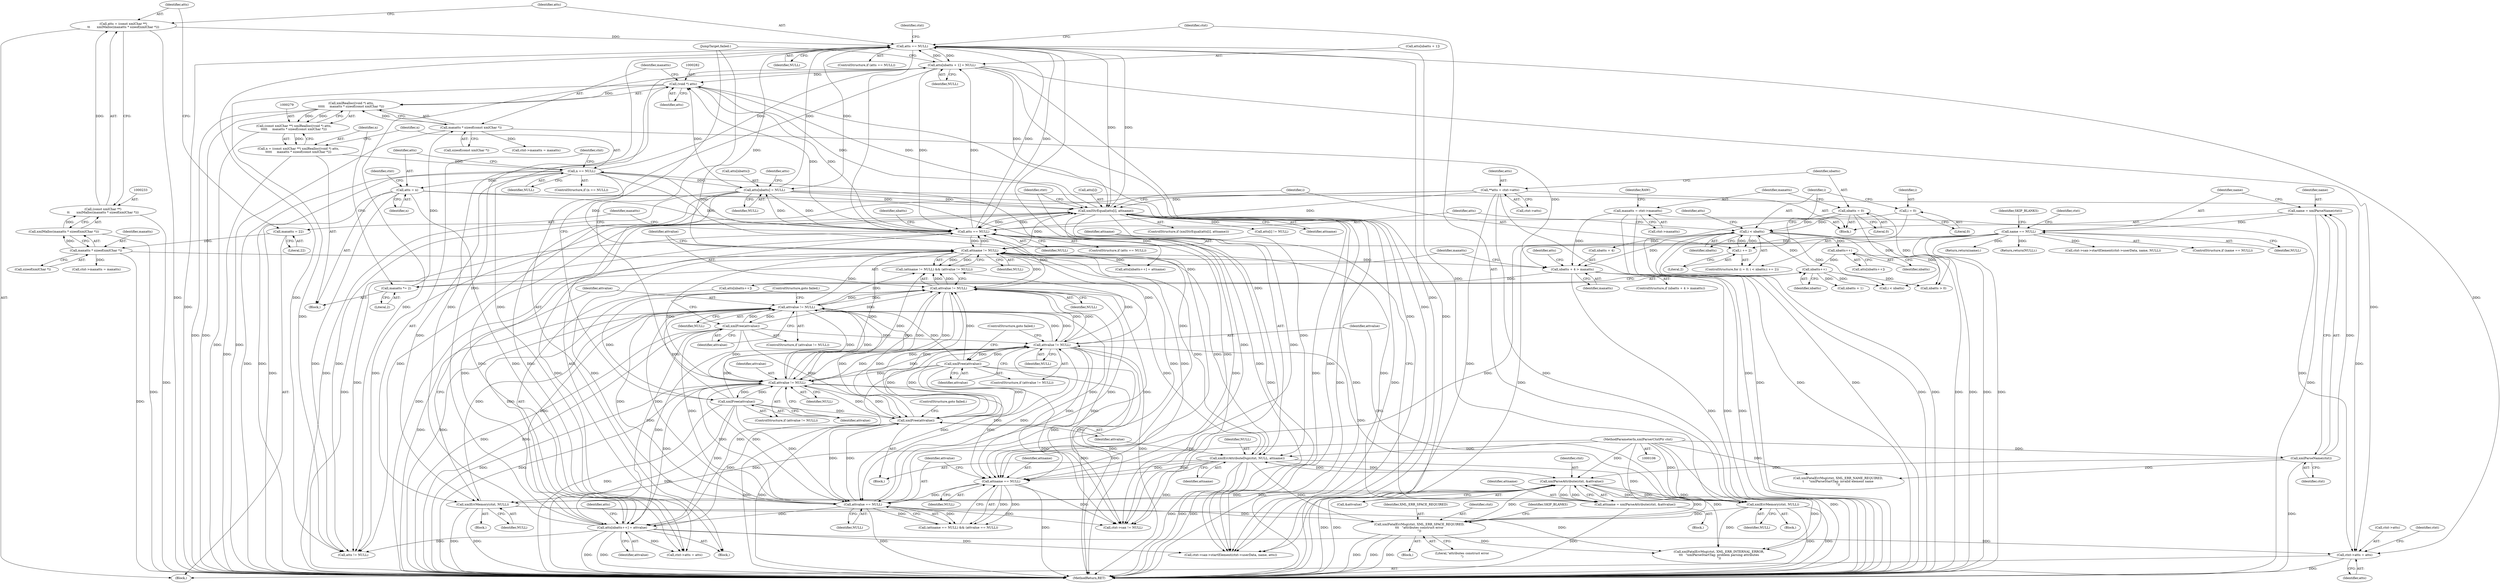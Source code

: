 digraph "0_Chrome_d0947db40187f4708c58e64cbd6013faf9eddeed_32@pointer" {
"1000254" [label="(Call,ctxt->atts = atts)"];
"1000333" [label="(Call,atts[nbatts + 1] = NULL)"];
"1000289" [label="(Call,n == NULL)"];
"1000276" [label="(Call,n = (const xmlChar **) xmlRealloc((void *) atts,\n\t\t\t\t\t     maxatts * sizeof(const xmlChar *)))"];
"1000278" [label="(Call,(const xmlChar **) xmlRealloc((void *) atts,\n\t\t\t\t\t     maxatts * sizeof(const xmlChar *)))"];
"1000280" [label="(Call,xmlRealloc((void *) atts,\n\t\t\t\t\t     maxatts * sizeof(const xmlChar *)))"];
"1000281" [label="(Call,(void *) atts)"];
"1000209" [label="(Call,xmlStrEqual(atts[i], attname))"];
"1000113" [label="(Call,**atts = ctxt->atts)"];
"1000223" [label="(Call,atts == NULL)"];
"1000328" [label="(Call,atts[nbatts] = NULL)"];
"1000240" [label="(Call,atts == NULL)"];
"1000230" [label="(Call,atts = (const xmlChar **)\n\t\t       xmlMalloc(maxatts * sizeof(xmlChar *)))"];
"1000232" [label="(Call,(const xmlChar **)\n\t\t       xmlMalloc(maxatts * sizeof(xmlChar *)))"];
"1000234" [label="(Call,xmlMalloc(maxatts * sizeof(xmlChar *)))"];
"1000235" [label="(Call,maxatts * sizeof(xmlChar *))"];
"1000227" [label="(Call,maxatts = 22)"];
"1000322" [label="(Call,atts[nbatts++] = attvalue)"];
"1000297" [label="(Call,attvalue != NULL)"];
"1000251" [label="(Call,xmlFree(attvalue))"];
"1000248" [label="(Call,attvalue != NULL)"];
"1000300" [label="(Call,xmlFree(attvalue))"];
"1000346" [label="(Call,xmlFree(attvalue))"];
"1000343" [label="(Call,attvalue != NULL)"];
"1000219" [label="(Call,xmlFree(attvalue))"];
"1000390" [label="(Call,attvalue == NULL)"];
"1000193" [label="(Call,attvalue != NULL)"];
"1000190" [label="(Call,attname != NULL)"];
"1000182" [label="(Call,attname = xmlParseAttribute(ctxt, &attvalue))"];
"1000184" [label="(Call,xmlParseAttribute(ctxt, &attvalue))"];
"1000368" [label="(Call,xmlFatalErrMsg(ctxt, XML_ERR_SPACE_REQUIRED,\n\t\t\t   \"attributes construct error\n\"))"];
"1000215" [label="(Call,xmlErrAttributeDup(ctxt, NULL, attname))"];
"1000107" [label="(MethodParameterIn,xmlParserCtxtPtr ctxt)"];
"1000244" [label="(Call,xmlErrMemory(ctxt, NULL))"];
"1000293" [label="(Call,xmlErrMemory(ctxt, NULL))"];
"1000138" [label="(Call,xmlParseName(ctxt))"];
"1000387" [label="(Call,attname == NULL)"];
"1000141" [label="(Call,name == NULL)"];
"1000136" [label="(Call,name = xmlParseName(ctxt))"];
"1000303" [label="(Call,atts = n)"];
"1000284" [label="(Call,maxatts * sizeof(const xmlChar *))"];
"1000273" [label="(Call,maxatts *= 2)"];
"1000266" [label="(Call,nbatts + 4 > maxatts)"];
"1000201" [label="(Call,i < nbatts)"];
"1000198" [label="(Call,i = 0)"];
"1000204" [label="(Call,i += 2)"];
"1000119" [label="(Call,nbatts = 0)"];
"1000325" [label="(Call,nbatts++)"];
"1000319" [label="(Call,nbatts++)"];
"1000123" [label="(Call,maxatts = ctxt->maxatts)"];
"1000432" [label="(Call,ctxt->sax->startElement(ctxt->userData, name, NULL))"];
"1000120" [label="(Identifier,nbatts)"];
"1000422" [label="(Call,nbatts > 0)"];
"1000227" [label="(Call,maxatts = 22)"];
"1000141" [label="(Call,name == NULL)"];
"1000193" [label="(Call,attvalue != NULL)"];
"1000202" [label="(Identifier,i)"];
"1000387" [label="(Call,attname == NULL)"];
"1000295" [label="(Identifier,NULL)"];
"1000277" [label="(Identifier,n)"];
"1000184" [label="(Call,xmlParseAttribute(ctxt, &attvalue))"];
"1000330" [label="(Identifier,atts)"];
"1000327" [label="(Identifier,attvalue)"];
"1000254" [label="(Call,ctxt->atts = atts)"];
"1000302" [label="(ControlStructure,goto failed;)"];
"1000243" [label="(Block,)"];
"1000300" [label="(Call,xmlFree(attvalue))"];
"1000210" [label="(Call,atts[i])"];
"1000194" [label="(Identifier,attvalue)"];
"1000223" [label="(Call,atts == NULL)"];
"1000296" [label="(ControlStructure,if (attvalue != NULL))"];
"1000218" [label="(Identifier,attname)"];
"1000139" [label="(Identifier,ctxt)"];
"1000242" [label="(Identifier,NULL)"];
"1000255" [label="(Call,ctxt->atts)"];
"1000335" [label="(Identifier,atts)"];
"1000186" [label="(Call,&attvalue)"];
"1000336" [label="(Call,nbatts + 1)"];
"1000390" [label="(Call,attvalue == NULL)"];
"1000297" [label="(Call,attvalue != NULL)"];
"1000454" [label="(Call,atts[i] != NULL)"];
"1000221" [label="(ControlStructure,goto failed;)"];
"1000200" [label="(Literal,0)"];
"1000267" [label="(Call,nbatts + 4)"];
"1000301" [label="(Identifier,attvalue)"];
"1000183" [label="(Identifier,attname)"];
"1000328" [label="(Call,atts[nbatts] = NULL)"];
"1000138" [label="(Call,xmlParseName(ctxt))"];
"1000326" [label="(Identifier,nbatts)"];
"1000225" [label="(Identifier,NULL)"];
"1000346" [label="(Call,xmlFree(attvalue))"];
"1000140" [label="(ControlStructure,if (name == NULL))"];
"1000348" [label="(JumpTarget,failed:)"];
"1000215" [label="(Call,xmlErrAttributeDup(ctxt, NULL, attname))"];
"1000244" [label="(Call,xmlErrMemory(ctxt, NULL))"];
"1000203" [label="(Identifier,nbatts)"];
"1000281" [label="(Call,(void *) atts)"];
"1000251" [label="(Call,xmlFree(attvalue))"];
"1000320" [label="(Identifier,nbatts)"];
"1000217" [label="(Identifier,NULL)"];
"1000274" [label="(Identifier,maxatts)"];
"1000248" [label="(Call,attvalue != NULL)"];
"1000204" [label="(Call,i += 2)"];
"1000137" [label="(Identifier,name)"];
"1000234" [label="(Call,xmlMalloc(maxatts * sizeof(xmlChar *)))"];
"1000288" [label="(ControlStructure,if (n == NULL))"];
"1000261" [label="(Identifier,ctxt)"];
"1000372" [label="(Identifier,SKIP_BLANKS)"];
"1000318" [label="(Identifier,atts)"];
"1000124" [label="(Identifier,maxatts)"];
"1000214" [label="(Block,)"];
"1000258" [label="(Identifier,atts)"];
"1000146" [label="(Identifier,ctxt)"];
"1000273" [label="(Call,maxatts *= 2)"];
"1000268" [label="(Identifier,nbatts)"];
"1000198" [label="(Call,i = 0)"];
"1000213" [label="(Identifier,attname)"];
"1000323" [label="(Call,atts[nbatts++])"];
"1000306" [label="(Call,ctxt->atts = atts)"];
"1000224" [label="(Identifier,atts)"];
"1000241" [label="(Identifier,atts)"];
"1000342" [label="(ControlStructure,if (attvalue != NULL))"];
"1000311" [label="(Call,ctxt->maxatts = maxatts)"];
"1000304" [label="(Identifier,atts)"];
"1000292" [label="(Block,)"];
"1000266" [label="(Call,nbatts + 4 > maxatts)"];
"1000228" [label="(Identifier,maxatts)"];
"1000275" [label="(Literal,2)"];
"1000270" [label="(Identifier,maxatts)"];
"1000284" [label="(Call,maxatts * sizeof(const xmlChar *))"];
"1000367" [label="(Block,)"];
"1000371" [label="(Literal,\"attributes construct error\n\")"];
"1000143" [label="(Identifier,NULL)"];
"1000115" [label="(Call,ctxt->atts)"];
"1000286" [label="(Call,sizeof(const xmlChar *))"];
"1000222" [label="(ControlStructure,if (atts == NULL))"];
"1000299" [label="(Identifier,NULL)"];
"1000113" [label="(Call,**atts = ctxt->atts)"];
"1000259" [label="(Call,ctxt->maxatts = maxatts)"];
"1000322" [label="(Call,atts[nbatts++] = attvalue)"];
"1000240" [label="(Call,atts == NULL)"];
"1000386" [label="(Call,(attname == NULL) && (attvalue == NULL))"];
"1000169" [label="(Block,)"];
"1000236" [label="(Identifier,maxatts)"];
"1000280" [label="(Call,xmlRealloc((void *) atts,\n\t\t\t\t\t     maxatts * sizeof(const xmlChar *)))"];
"1000235" [label="(Call,maxatts * sizeof(xmlChar *))"];
"1000196" [label="(Block,)"];
"1000290" [label="(Identifier,n)"];
"1000425" [label="(Call,ctxt->sax->startElement(ctxt->userData, name, atts))"];
"1000334" [label="(Call,atts[nbatts + 1])"];
"1000447" [label="(Call,i < nbatts)"];
"1000347" [label="(Identifier,attvalue)"];
"1000316" [label="(Call,atts[nbatts++] = attname)"];
"1000283" [label="(Identifier,atts)"];
"1000252" [label="(Identifier,attvalue)"];
"1000389" [label="(Identifier,NULL)"];
"1000289" [label="(Call,n == NULL)"];
"1000305" [label="(Identifier,n)"];
"1000265" [label="(ControlStructure,if (nbatts + 4 > maxatts))"];
"1000151" [label="(Identifier,SKIP_BLANKS)"];
"1000339" [label="(Identifier,NULL)"];
"1000303" [label="(Call,atts = n)"];
"1000394" [label="(Call,xmlFatalErrMsg(ctxt, XML_ERR_INTERNAL_ERROR,\n\t\t\t   \"xmlParseStartTag: problem parsing attributes\n\"))"];
"1000219" [label="(Call,xmlFree(attvalue))"];
"1000294" [label="(Identifier,ctxt)"];
"1000370" [label="(Identifier,XML_ERR_SPACE_REQUIRED)"];
"1000229" [label="(Literal,22)"];
"1000332" [label="(Identifier,NULL)"];
"1000192" [label="(Identifier,NULL)"];
"1000195" [label="(Identifier,NULL)"];
"1000231" [label="(Identifier,atts)"];
"1000182" [label="(Call,attname = xmlParseAttribute(ctxt, &attvalue))"];
"1000343" [label="(Call,attvalue != NULL)"];
"1000245" [label="(Identifier,ctxt)"];
"1000391" [label="(Identifier,attvalue)"];
"1000249" [label="(Identifier,attvalue)"];
"1000131" [label="(Identifier,RAW)"];
"1000278" [label="(Call,(const xmlChar **) xmlRealloc((void *) atts,\n\t\t\t\t\t     maxatts * sizeof(const xmlChar *)))"];
"1000123" [label="(Call,maxatts = ctxt->maxatts)"];
"1000298" [label="(Identifier,attvalue)"];
"1000256" [label="(Identifier,ctxt)"];
"1000271" [label="(Block,)"];
"1000368" [label="(Call,xmlFatalErrMsg(ctxt, XML_ERR_SPACE_REQUIRED,\n\t\t\t   \"attributes construct error\n\"))"];
"1000226" [label="(Block,)"];
"1000209" [label="(Call,xmlStrEqual(atts[i], attname))"];
"1000237" [label="(Call,sizeof(xmlChar *))"];
"1000439" [label="(Call,atts != NULL)"];
"1000246" [label="(Identifier,NULL)"];
"1000145" [label="(Call,xmlFatalErrMsg(ctxt, XML_ERR_NAME_REQUIRED,\n\t     \"xmlParseStartTag: invalid element name\n\"))"];
"1000206" [label="(Literal,2)"];
"1000142" [label="(Identifier,name)"];
"1000369" [label="(Identifier,ctxt)"];
"1000205" [label="(Identifier,i)"];
"1000285" [label="(Identifier,maxatts)"];
"1000325" [label="(Call,nbatts++)"];
"1000185" [label="(Identifier,ctxt)"];
"1000465" [label="(Return,return(name);)"];
"1000403" [label="(Call,ctxt->sax != NULL)"];
"1000250" [label="(Identifier,NULL)"];
"1000308" [label="(Identifier,ctxt)"];
"1000149" [label="(Return,return(NULL);)"];
"1000121" [label="(Literal,0)"];
"1000201" [label="(Call,i < nbatts)"];
"1000467" [label="(MethodReturn,RET)"];
"1000253" [label="(ControlStructure,goto failed;)"];
"1000211" [label="(Identifier,atts)"];
"1000291" [label="(Identifier,NULL)"];
"1000208" [label="(ControlStructure,if (xmlStrEqual(atts[i], attname)))"];
"1000329" [label="(Call,atts[nbatts])"];
"1000197" [label="(ControlStructure,for (i = 0; i < nbatts;i += 2))"];
"1000317" [label="(Call,atts[nbatts++])"];
"1000189" [label="(Call,(attname != NULL) && (attvalue != NULL))"];
"1000276" [label="(Call,n = (const xmlChar **) xmlRealloc((void *) atts,\n\t\t\t\t\t     maxatts * sizeof(const xmlChar *)))"];
"1000232" [label="(Call,(const xmlChar **)\n\t\t       xmlMalloc(maxatts * sizeof(xmlChar *)))"];
"1000119" [label="(Call,nbatts = 0)"];
"1000392" [label="(Identifier,NULL)"];
"1000216" [label="(Identifier,ctxt)"];
"1000125" [label="(Call,ctxt->maxatts)"];
"1000388" [label="(Identifier,attname)"];
"1000114" [label="(Identifier,atts)"];
"1000107" [label="(MethodParameterIn,xmlParserCtxtPtr ctxt)"];
"1000190" [label="(Call,attname != NULL)"];
"1000136" [label="(Call,name = xmlParseName(ctxt))"];
"1000191" [label="(Identifier,attname)"];
"1000293" [label="(Call,xmlErrMemory(ctxt, NULL))"];
"1000247" [label="(ControlStructure,if (attvalue != NULL))"];
"1000345" [label="(Identifier,NULL)"];
"1000319" [label="(Call,nbatts++)"];
"1000220" [label="(Identifier,attvalue)"];
"1000199" [label="(Identifier,i)"];
"1000333" [label="(Call,atts[nbatts + 1] = NULL)"];
"1000230" [label="(Call,atts = (const xmlChar **)\n\t\t       xmlMalloc(maxatts * sizeof(xmlChar *)))"];
"1000344" [label="(Identifier,attvalue)"];
"1000108" [label="(Block,)"];
"1000239" [label="(ControlStructure,if (atts == NULL))"];
"1000254" -> "1000226"  [label="AST: "];
"1000254" -> "1000258"  [label="CFG: "];
"1000255" -> "1000254"  [label="AST: "];
"1000258" -> "1000254"  [label="AST: "];
"1000261" -> "1000254"  [label="CFG: "];
"1000254" -> "1000467"  [label="DDG: "];
"1000333" -> "1000254"  [label="DDG: "];
"1000209" -> "1000254"  [label="DDG: "];
"1000328" -> "1000254"  [label="DDG: "];
"1000322" -> "1000254"  [label="DDG: "];
"1000240" -> "1000254"  [label="DDG: "];
"1000333" -> "1000196"  [label="AST: "];
"1000333" -> "1000339"  [label="CFG: "];
"1000334" -> "1000333"  [label="AST: "];
"1000339" -> "1000333"  [label="AST: "];
"1000348" -> "1000333"  [label="CFG: "];
"1000333" -> "1000467"  [label="DDG: "];
"1000333" -> "1000209"  [label="DDG: "];
"1000333" -> "1000223"  [label="DDG: "];
"1000333" -> "1000240"  [label="DDG: "];
"1000333" -> "1000281"  [label="DDG: "];
"1000333" -> "1000306"  [label="DDG: "];
"1000289" -> "1000333"  [label="DDG: "];
"1000223" -> "1000333"  [label="DDG: "];
"1000240" -> "1000333"  [label="DDG: "];
"1000333" -> "1000425"  [label="DDG: "];
"1000333" -> "1000439"  [label="DDG: "];
"1000289" -> "1000288"  [label="AST: "];
"1000289" -> "1000291"  [label="CFG: "];
"1000290" -> "1000289"  [label="AST: "];
"1000291" -> "1000289"  [label="AST: "];
"1000294" -> "1000289"  [label="CFG: "];
"1000304" -> "1000289"  [label="CFG: "];
"1000289" -> "1000467"  [label="DDG: "];
"1000289" -> "1000467"  [label="DDG: "];
"1000289" -> "1000190"  [label="DDG: "];
"1000276" -> "1000289"  [label="DDG: "];
"1000223" -> "1000289"  [label="DDG: "];
"1000289" -> "1000293"  [label="DDG: "];
"1000289" -> "1000303"  [label="DDG: "];
"1000289" -> "1000328"  [label="DDG: "];
"1000289" -> "1000387"  [label="DDG: "];
"1000289" -> "1000403"  [label="DDG: "];
"1000276" -> "1000271"  [label="AST: "];
"1000276" -> "1000278"  [label="CFG: "];
"1000277" -> "1000276"  [label="AST: "];
"1000278" -> "1000276"  [label="AST: "];
"1000290" -> "1000276"  [label="CFG: "];
"1000276" -> "1000467"  [label="DDG: "];
"1000278" -> "1000276"  [label="DDG: "];
"1000278" -> "1000280"  [label="CFG: "];
"1000279" -> "1000278"  [label="AST: "];
"1000280" -> "1000278"  [label="AST: "];
"1000278" -> "1000467"  [label="DDG: "];
"1000280" -> "1000278"  [label="DDG: "];
"1000280" -> "1000278"  [label="DDG: "];
"1000280" -> "1000284"  [label="CFG: "];
"1000281" -> "1000280"  [label="AST: "];
"1000284" -> "1000280"  [label="AST: "];
"1000280" -> "1000467"  [label="DDG: "];
"1000280" -> "1000467"  [label="DDG: "];
"1000281" -> "1000280"  [label="DDG: "];
"1000284" -> "1000280"  [label="DDG: "];
"1000281" -> "1000283"  [label="CFG: "];
"1000282" -> "1000281"  [label="AST: "];
"1000283" -> "1000281"  [label="AST: "];
"1000285" -> "1000281"  [label="CFG: "];
"1000281" -> "1000209"  [label="DDG: "];
"1000281" -> "1000223"  [label="DDG: "];
"1000209" -> "1000281"  [label="DDG: "];
"1000328" -> "1000281"  [label="DDG: "];
"1000322" -> "1000281"  [label="DDG: "];
"1000223" -> "1000281"  [label="DDG: "];
"1000281" -> "1000425"  [label="DDG: "];
"1000281" -> "1000439"  [label="DDG: "];
"1000209" -> "1000208"  [label="AST: "];
"1000209" -> "1000213"  [label="CFG: "];
"1000210" -> "1000209"  [label="AST: "];
"1000213" -> "1000209"  [label="AST: "];
"1000216" -> "1000209"  [label="CFG: "];
"1000205" -> "1000209"  [label="CFG: "];
"1000209" -> "1000467"  [label="DDG: "];
"1000209" -> "1000467"  [label="DDG: "];
"1000209" -> "1000467"  [label="DDG: "];
"1000113" -> "1000209"  [label="DDG: "];
"1000223" -> "1000209"  [label="DDG: "];
"1000240" -> "1000209"  [label="DDG: "];
"1000303" -> "1000209"  [label="DDG: "];
"1000328" -> "1000209"  [label="DDG: "];
"1000322" -> "1000209"  [label="DDG: "];
"1000190" -> "1000209"  [label="DDG: "];
"1000209" -> "1000215"  [label="DDG: "];
"1000209" -> "1000223"  [label="DDG: "];
"1000209" -> "1000240"  [label="DDG: "];
"1000209" -> "1000306"  [label="DDG: "];
"1000209" -> "1000316"  [label="DDG: "];
"1000209" -> "1000387"  [label="DDG: "];
"1000209" -> "1000425"  [label="DDG: "];
"1000209" -> "1000439"  [label="DDG: "];
"1000209" -> "1000454"  [label="DDG: "];
"1000113" -> "1000108"  [label="AST: "];
"1000113" -> "1000115"  [label="CFG: "];
"1000114" -> "1000113"  [label="AST: "];
"1000115" -> "1000113"  [label="AST: "];
"1000120" -> "1000113"  [label="CFG: "];
"1000113" -> "1000467"  [label="DDG: "];
"1000113" -> "1000467"  [label="DDG: "];
"1000113" -> "1000223"  [label="DDG: "];
"1000113" -> "1000425"  [label="DDG: "];
"1000113" -> "1000439"  [label="DDG: "];
"1000223" -> "1000222"  [label="AST: "];
"1000223" -> "1000225"  [label="CFG: "];
"1000224" -> "1000223"  [label="AST: "];
"1000225" -> "1000223"  [label="AST: "];
"1000228" -> "1000223"  [label="CFG: "];
"1000268" -> "1000223"  [label="CFG: "];
"1000223" -> "1000467"  [label="DDG: "];
"1000223" -> "1000190"  [label="DDG: "];
"1000328" -> "1000223"  [label="DDG: "];
"1000322" -> "1000223"  [label="DDG: "];
"1000240" -> "1000223"  [label="DDG: "];
"1000303" -> "1000223"  [label="DDG: "];
"1000193" -> "1000223"  [label="DDG: "];
"1000190" -> "1000223"  [label="DDG: "];
"1000223" -> "1000240"  [label="DDG: "];
"1000223" -> "1000328"  [label="DDG: "];
"1000223" -> "1000387"  [label="DDG: "];
"1000223" -> "1000403"  [label="DDG: "];
"1000223" -> "1000425"  [label="DDG: "];
"1000223" -> "1000439"  [label="DDG: "];
"1000328" -> "1000196"  [label="AST: "];
"1000328" -> "1000332"  [label="CFG: "];
"1000329" -> "1000328"  [label="AST: "];
"1000332" -> "1000328"  [label="AST: "];
"1000335" -> "1000328"  [label="CFG: "];
"1000328" -> "1000467"  [label="DDG: "];
"1000328" -> "1000240"  [label="DDG: "];
"1000328" -> "1000306"  [label="DDG: "];
"1000240" -> "1000328"  [label="DDG: "];
"1000328" -> "1000425"  [label="DDG: "];
"1000328" -> "1000439"  [label="DDG: "];
"1000240" -> "1000239"  [label="AST: "];
"1000240" -> "1000242"  [label="CFG: "];
"1000241" -> "1000240"  [label="AST: "];
"1000242" -> "1000240"  [label="AST: "];
"1000245" -> "1000240"  [label="CFG: "];
"1000256" -> "1000240"  [label="CFG: "];
"1000240" -> "1000467"  [label="DDG: "];
"1000240" -> "1000190"  [label="DDG: "];
"1000230" -> "1000240"  [label="DDG: "];
"1000322" -> "1000240"  [label="DDG: "];
"1000240" -> "1000244"  [label="DDG: "];
"1000240" -> "1000387"  [label="DDG: "];
"1000240" -> "1000403"  [label="DDG: "];
"1000240" -> "1000425"  [label="DDG: "];
"1000240" -> "1000439"  [label="DDG: "];
"1000230" -> "1000226"  [label="AST: "];
"1000230" -> "1000232"  [label="CFG: "];
"1000231" -> "1000230"  [label="AST: "];
"1000232" -> "1000230"  [label="AST: "];
"1000241" -> "1000230"  [label="CFG: "];
"1000230" -> "1000467"  [label="DDG: "];
"1000232" -> "1000230"  [label="DDG: "];
"1000232" -> "1000234"  [label="CFG: "];
"1000233" -> "1000232"  [label="AST: "];
"1000234" -> "1000232"  [label="AST: "];
"1000232" -> "1000467"  [label="DDG: "];
"1000234" -> "1000232"  [label="DDG: "];
"1000234" -> "1000235"  [label="CFG: "];
"1000235" -> "1000234"  [label="AST: "];
"1000234" -> "1000467"  [label="DDG: "];
"1000235" -> "1000234"  [label="DDG: "];
"1000235" -> "1000237"  [label="CFG: "];
"1000236" -> "1000235"  [label="AST: "];
"1000237" -> "1000235"  [label="AST: "];
"1000235" -> "1000467"  [label="DDG: "];
"1000227" -> "1000235"  [label="DDG: "];
"1000235" -> "1000259"  [label="DDG: "];
"1000235" -> "1000266"  [label="DDG: "];
"1000227" -> "1000226"  [label="AST: "];
"1000227" -> "1000229"  [label="CFG: "];
"1000228" -> "1000227"  [label="AST: "];
"1000229" -> "1000227"  [label="AST: "];
"1000231" -> "1000227"  [label="CFG: "];
"1000322" -> "1000196"  [label="AST: "];
"1000322" -> "1000327"  [label="CFG: "];
"1000323" -> "1000322"  [label="AST: "];
"1000327" -> "1000322"  [label="AST: "];
"1000330" -> "1000322"  [label="CFG: "];
"1000322" -> "1000467"  [label="DDG: "];
"1000322" -> "1000467"  [label="DDG: "];
"1000322" -> "1000306"  [label="DDG: "];
"1000297" -> "1000322"  [label="DDG: "];
"1000251" -> "1000322"  [label="DDG: "];
"1000300" -> "1000322"  [label="DDG: "];
"1000346" -> "1000322"  [label="DDG: "];
"1000219" -> "1000322"  [label="DDG: "];
"1000390" -> "1000322"  [label="DDG: "];
"1000248" -> "1000322"  [label="DDG: "];
"1000193" -> "1000322"  [label="DDG: "];
"1000343" -> "1000322"  [label="DDG: "];
"1000322" -> "1000425"  [label="DDG: "];
"1000322" -> "1000439"  [label="DDG: "];
"1000297" -> "1000296"  [label="AST: "];
"1000297" -> "1000299"  [label="CFG: "];
"1000298" -> "1000297"  [label="AST: "];
"1000299" -> "1000297"  [label="AST: "];
"1000301" -> "1000297"  [label="CFG: "];
"1000302" -> "1000297"  [label="CFG: "];
"1000297" -> "1000467"  [label="DDG: "];
"1000297" -> "1000467"  [label="DDG: "];
"1000297" -> "1000190"  [label="DDG: "];
"1000297" -> "1000189"  [label="DDG: "];
"1000297" -> "1000193"  [label="DDG: "];
"1000297" -> "1000219"  [label="DDG: "];
"1000297" -> "1000248"  [label="DDG: "];
"1000251" -> "1000297"  [label="DDG: "];
"1000300" -> "1000297"  [label="DDG: "];
"1000346" -> "1000297"  [label="DDG: "];
"1000219" -> "1000297"  [label="DDG: "];
"1000390" -> "1000297"  [label="DDG: "];
"1000248" -> "1000297"  [label="DDG: "];
"1000193" -> "1000297"  [label="DDG: "];
"1000343" -> "1000297"  [label="DDG: "];
"1000293" -> "1000297"  [label="DDG: "];
"1000297" -> "1000300"  [label="DDG: "];
"1000297" -> "1000343"  [label="DDG: "];
"1000297" -> "1000387"  [label="DDG: "];
"1000297" -> "1000390"  [label="DDG: "];
"1000297" -> "1000403"  [label="DDG: "];
"1000251" -> "1000247"  [label="AST: "];
"1000251" -> "1000252"  [label="CFG: "];
"1000252" -> "1000251"  [label="AST: "];
"1000253" -> "1000251"  [label="CFG: "];
"1000251" -> "1000467"  [label="DDG: "];
"1000251" -> "1000467"  [label="DDG: "];
"1000251" -> "1000193"  [label="DDG: "];
"1000251" -> "1000219"  [label="DDG: "];
"1000251" -> "1000248"  [label="DDG: "];
"1000248" -> "1000251"  [label="DDG: "];
"1000251" -> "1000343"  [label="DDG: "];
"1000251" -> "1000390"  [label="DDG: "];
"1000248" -> "1000247"  [label="AST: "];
"1000248" -> "1000250"  [label="CFG: "];
"1000249" -> "1000248"  [label="AST: "];
"1000250" -> "1000248"  [label="AST: "];
"1000252" -> "1000248"  [label="CFG: "];
"1000253" -> "1000248"  [label="CFG: "];
"1000248" -> "1000467"  [label="DDG: "];
"1000248" -> "1000467"  [label="DDG: "];
"1000248" -> "1000190"  [label="DDG: "];
"1000248" -> "1000189"  [label="DDG: "];
"1000248" -> "1000193"  [label="DDG: "];
"1000248" -> "1000219"  [label="DDG: "];
"1000300" -> "1000248"  [label="DDG: "];
"1000346" -> "1000248"  [label="DDG: "];
"1000219" -> "1000248"  [label="DDG: "];
"1000390" -> "1000248"  [label="DDG: "];
"1000193" -> "1000248"  [label="DDG: "];
"1000343" -> "1000248"  [label="DDG: "];
"1000244" -> "1000248"  [label="DDG: "];
"1000248" -> "1000343"  [label="DDG: "];
"1000248" -> "1000387"  [label="DDG: "];
"1000248" -> "1000390"  [label="DDG: "];
"1000248" -> "1000403"  [label="DDG: "];
"1000300" -> "1000296"  [label="AST: "];
"1000300" -> "1000301"  [label="CFG: "];
"1000301" -> "1000300"  [label="AST: "];
"1000302" -> "1000300"  [label="CFG: "];
"1000300" -> "1000467"  [label="DDG: "];
"1000300" -> "1000467"  [label="DDG: "];
"1000300" -> "1000193"  [label="DDG: "];
"1000300" -> "1000219"  [label="DDG: "];
"1000300" -> "1000343"  [label="DDG: "];
"1000300" -> "1000390"  [label="DDG: "];
"1000346" -> "1000342"  [label="AST: "];
"1000346" -> "1000347"  [label="CFG: "];
"1000347" -> "1000346"  [label="AST: "];
"1000348" -> "1000346"  [label="CFG: "];
"1000346" -> "1000467"  [label="DDG: "];
"1000346" -> "1000467"  [label="DDG: "];
"1000346" -> "1000193"  [label="DDG: "];
"1000346" -> "1000219"  [label="DDG: "];
"1000346" -> "1000343"  [label="DDG: "];
"1000343" -> "1000346"  [label="DDG: "];
"1000346" -> "1000390"  [label="DDG: "];
"1000343" -> "1000342"  [label="AST: "];
"1000343" -> "1000345"  [label="CFG: "];
"1000344" -> "1000343"  [label="AST: "];
"1000345" -> "1000343"  [label="AST: "];
"1000347" -> "1000343"  [label="CFG: "];
"1000348" -> "1000343"  [label="CFG: "];
"1000343" -> "1000467"  [label="DDG: "];
"1000343" -> "1000467"  [label="DDG: "];
"1000343" -> "1000190"  [label="DDG: "];
"1000343" -> "1000189"  [label="DDG: "];
"1000343" -> "1000193"  [label="DDG: "];
"1000343" -> "1000219"  [label="DDG: "];
"1000219" -> "1000343"  [label="DDG: "];
"1000390" -> "1000343"  [label="DDG: "];
"1000193" -> "1000343"  [label="DDG: "];
"1000193" -> "1000343"  [label="DDG: "];
"1000190" -> "1000343"  [label="DDG: "];
"1000343" -> "1000387"  [label="DDG: "];
"1000343" -> "1000390"  [label="DDG: "];
"1000343" -> "1000403"  [label="DDG: "];
"1000219" -> "1000214"  [label="AST: "];
"1000219" -> "1000220"  [label="CFG: "];
"1000220" -> "1000219"  [label="AST: "];
"1000221" -> "1000219"  [label="CFG: "];
"1000219" -> "1000467"  [label="DDG: "];
"1000219" -> "1000467"  [label="DDG: "];
"1000219" -> "1000193"  [label="DDG: "];
"1000390" -> "1000219"  [label="DDG: "];
"1000193" -> "1000219"  [label="DDG: "];
"1000219" -> "1000390"  [label="DDG: "];
"1000390" -> "1000386"  [label="AST: "];
"1000390" -> "1000392"  [label="CFG: "];
"1000391" -> "1000390"  [label="AST: "];
"1000392" -> "1000390"  [label="AST: "];
"1000386" -> "1000390"  [label="CFG: "];
"1000390" -> "1000467"  [label="DDG: "];
"1000390" -> "1000190"  [label="DDG: "];
"1000390" -> "1000193"  [label="DDG: "];
"1000390" -> "1000386"  [label="DDG: "];
"1000390" -> "1000386"  [label="DDG: "];
"1000193" -> "1000390"  [label="DDG: "];
"1000387" -> "1000390"  [label="DDG: "];
"1000390" -> "1000403"  [label="DDG: "];
"1000193" -> "1000189"  [label="AST: "];
"1000193" -> "1000195"  [label="CFG: "];
"1000194" -> "1000193"  [label="AST: "];
"1000195" -> "1000193"  [label="AST: "];
"1000189" -> "1000193"  [label="CFG: "];
"1000193" -> "1000189"  [label="DDG: "];
"1000193" -> "1000189"  [label="DDG: "];
"1000190" -> "1000193"  [label="DDG: "];
"1000193" -> "1000215"  [label="DDG: "];
"1000190" -> "1000189"  [label="AST: "];
"1000190" -> "1000192"  [label="CFG: "];
"1000191" -> "1000190"  [label="AST: "];
"1000192" -> "1000190"  [label="AST: "];
"1000194" -> "1000190"  [label="CFG: "];
"1000189" -> "1000190"  [label="CFG: "];
"1000190" -> "1000467"  [label="DDG: "];
"1000190" -> "1000189"  [label="DDG: "];
"1000190" -> "1000189"  [label="DDG: "];
"1000182" -> "1000190"  [label="DDG: "];
"1000387" -> "1000190"  [label="DDG: "];
"1000215" -> "1000190"  [label="DDG: "];
"1000141" -> "1000190"  [label="DDG: "];
"1000190" -> "1000215"  [label="DDG: "];
"1000190" -> "1000316"  [label="DDG: "];
"1000190" -> "1000387"  [label="DDG: "];
"1000182" -> "1000169"  [label="AST: "];
"1000182" -> "1000184"  [label="CFG: "];
"1000183" -> "1000182"  [label="AST: "];
"1000184" -> "1000182"  [label="AST: "];
"1000191" -> "1000182"  [label="CFG: "];
"1000182" -> "1000467"  [label="DDG: "];
"1000184" -> "1000182"  [label="DDG: "];
"1000184" -> "1000182"  [label="DDG: "];
"1000184" -> "1000186"  [label="CFG: "];
"1000185" -> "1000184"  [label="AST: "];
"1000186" -> "1000184"  [label="AST: "];
"1000184" -> "1000467"  [label="DDG: "];
"1000184" -> "1000467"  [label="DDG: "];
"1000368" -> "1000184"  [label="DDG: "];
"1000215" -> "1000184"  [label="DDG: "];
"1000138" -> "1000184"  [label="DDG: "];
"1000244" -> "1000184"  [label="DDG: "];
"1000293" -> "1000184"  [label="DDG: "];
"1000107" -> "1000184"  [label="DDG: "];
"1000184" -> "1000215"  [label="DDG: "];
"1000184" -> "1000244"  [label="DDG: "];
"1000184" -> "1000293"  [label="DDG: "];
"1000184" -> "1000368"  [label="DDG: "];
"1000184" -> "1000394"  [label="DDG: "];
"1000368" -> "1000367"  [label="AST: "];
"1000368" -> "1000371"  [label="CFG: "];
"1000369" -> "1000368"  [label="AST: "];
"1000370" -> "1000368"  [label="AST: "];
"1000371" -> "1000368"  [label="AST: "];
"1000372" -> "1000368"  [label="CFG: "];
"1000368" -> "1000467"  [label="DDG: "];
"1000368" -> "1000467"  [label="DDG: "];
"1000368" -> "1000467"  [label="DDG: "];
"1000215" -> "1000368"  [label="DDG: "];
"1000244" -> "1000368"  [label="DDG: "];
"1000293" -> "1000368"  [label="DDG: "];
"1000107" -> "1000368"  [label="DDG: "];
"1000368" -> "1000394"  [label="DDG: "];
"1000215" -> "1000214"  [label="AST: "];
"1000215" -> "1000218"  [label="CFG: "];
"1000216" -> "1000215"  [label="AST: "];
"1000217" -> "1000215"  [label="AST: "];
"1000218" -> "1000215"  [label="AST: "];
"1000220" -> "1000215"  [label="CFG: "];
"1000215" -> "1000467"  [label="DDG: "];
"1000215" -> "1000467"  [label="DDG: "];
"1000215" -> "1000467"  [label="DDG: "];
"1000107" -> "1000215"  [label="DDG: "];
"1000215" -> "1000387"  [label="DDG: "];
"1000215" -> "1000387"  [label="DDG: "];
"1000215" -> "1000394"  [label="DDG: "];
"1000215" -> "1000403"  [label="DDG: "];
"1000107" -> "1000106"  [label="AST: "];
"1000107" -> "1000467"  [label="DDG: "];
"1000107" -> "1000138"  [label="DDG: "];
"1000107" -> "1000145"  [label="DDG: "];
"1000107" -> "1000244"  [label="DDG: "];
"1000107" -> "1000293"  [label="DDG: "];
"1000107" -> "1000394"  [label="DDG: "];
"1000244" -> "1000243"  [label="AST: "];
"1000244" -> "1000246"  [label="CFG: "];
"1000245" -> "1000244"  [label="AST: "];
"1000246" -> "1000244"  [label="AST: "];
"1000249" -> "1000244"  [label="CFG: "];
"1000244" -> "1000467"  [label="DDG: "];
"1000244" -> "1000467"  [label="DDG: "];
"1000244" -> "1000394"  [label="DDG: "];
"1000293" -> "1000292"  [label="AST: "];
"1000293" -> "1000295"  [label="CFG: "];
"1000294" -> "1000293"  [label="AST: "];
"1000295" -> "1000293"  [label="AST: "];
"1000298" -> "1000293"  [label="CFG: "];
"1000293" -> "1000467"  [label="DDG: "];
"1000293" -> "1000467"  [label="DDG: "];
"1000293" -> "1000394"  [label="DDG: "];
"1000138" -> "1000136"  [label="AST: "];
"1000138" -> "1000139"  [label="CFG: "];
"1000139" -> "1000138"  [label="AST: "];
"1000136" -> "1000138"  [label="CFG: "];
"1000138" -> "1000467"  [label="DDG: "];
"1000138" -> "1000136"  [label="DDG: "];
"1000138" -> "1000145"  [label="DDG: "];
"1000387" -> "1000386"  [label="AST: "];
"1000387" -> "1000389"  [label="CFG: "];
"1000388" -> "1000387"  [label="AST: "];
"1000389" -> "1000387"  [label="AST: "];
"1000391" -> "1000387"  [label="CFG: "];
"1000386" -> "1000387"  [label="CFG: "];
"1000387" -> "1000467"  [label="DDG: "];
"1000387" -> "1000386"  [label="DDG: "];
"1000387" -> "1000386"  [label="DDG: "];
"1000387" -> "1000403"  [label="DDG: "];
"1000141" -> "1000140"  [label="AST: "];
"1000141" -> "1000143"  [label="CFG: "];
"1000142" -> "1000141"  [label="AST: "];
"1000143" -> "1000141"  [label="AST: "];
"1000146" -> "1000141"  [label="CFG: "];
"1000151" -> "1000141"  [label="CFG: "];
"1000141" -> "1000467"  [label="DDG: "];
"1000141" -> "1000467"  [label="DDG: "];
"1000141" -> "1000467"  [label="DDG: "];
"1000136" -> "1000141"  [label="DDG: "];
"1000141" -> "1000149"  [label="DDG: "];
"1000141" -> "1000403"  [label="DDG: "];
"1000141" -> "1000425"  [label="DDG: "];
"1000141" -> "1000432"  [label="DDG: "];
"1000141" -> "1000465"  [label="DDG: "];
"1000136" -> "1000108"  [label="AST: "];
"1000137" -> "1000136"  [label="AST: "];
"1000142" -> "1000136"  [label="CFG: "];
"1000136" -> "1000467"  [label="DDG: "];
"1000303" -> "1000271"  [label="AST: "];
"1000303" -> "1000305"  [label="CFG: "];
"1000304" -> "1000303"  [label="AST: "];
"1000305" -> "1000303"  [label="AST: "];
"1000308" -> "1000303"  [label="CFG: "];
"1000303" -> "1000467"  [label="DDG: "];
"1000303" -> "1000306"  [label="DDG: "];
"1000303" -> "1000425"  [label="DDG: "];
"1000303" -> "1000439"  [label="DDG: "];
"1000284" -> "1000286"  [label="CFG: "];
"1000285" -> "1000284"  [label="AST: "];
"1000286" -> "1000284"  [label="AST: "];
"1000284" -> "1000467"  [label="DDG: "];
"1000284" -> "1000266"  [label="DDG: "];
"1000273" -> "1000284"  [label="DDG: "];
"1000284" -> "1000311"  [label="DDG: "];
"1000273" -> "1000271"  [label="AST: "];
"1000273" -> "1000275"  [label="CFG: "];
"1000274" -> "1000273"  [label="AST: "];
"1000275" -> "1000273"  [label="AST: "];
"1000277" -> "1000273"  [label="CFG: "];
"1000266" -> "1000273"  [label="DDG: "];
"1000266" -> "1000265"  [label="AST: "];
"1000266" -> "1000270"  [label="CFG: "];
"1000267" -> "1000266"  [label="AST: "];
"1000270" -> "1000266"  [label="AST: "];
"1000274" -> "1000266"  [label="CFG: "];
"1000318" -> "1000266"  [label="CFG: "];
"1000266" -> "1000467"  [label="DDG: "];
"1000266" -> "1000467"  [label="DDG: "];
"1000266" -> "1000467"  [label="DDG: "];
"1000201" -> "1000266"  [label="DDG: "];
"1000123" -> "1000266"  [label="DDG: "];
"1000201" -> "1000197"  [label="AST: "];
"1000201" -> "1000203"  [label="CFG: "];
"1000202" -> "1000201"  [label="AST: "];
"1000203" -> "1000201"  [label="AST: "];
"1000211" -> "1000201"  [label="CFG: "];
"1000224" -> "1000201"  [label="CFG: "];
"1000201" -> "1000467"  [label="DDG: "];
"1000201" -> "1000467"  [label="DDG: "];
"1000201" -> "1000467"  [label="DDG: "];
"1000198" -> "1000201"  [label="DDG: "];
"1000204" -> "1000201"  [label="DDG: "];
"1000119" -> "1000201"  [label="DDG: "];
"1000325" -> "1000201"  [label="DDG: "];
"1000201" -> "1000204"  [label="DDG: "];
"1000201" -> "1000267"  [label="DDG: "];
"1000201" -> "1000319"  [label="DDG: "];
"1000201" -> "1000422"  [label="DDG: "];
"1000201" -> "1000447"  [label="DDG: "];
"1000198" -> "1000197"  [label="AST: "];
"1000198" -> "1000200"  [label="CFG: "];
"1000199" -> "1000198"  [label="AST: "];
"1000200" -> "1000198"  [label="AST: "];
"1000202" -> "1000198"  [label="CFG: "];
"1000204" -> "1000197"  [label="AST: "];
"1000204" -> "1000206"  [label="CFG: "];
"1000205" -> "1000204"  [label="AST: "];
"1000206" -> "1000204"  [label="AST: "];
"1000202" -> "1000204"  [label="CFG: "];
"1000119" -> "1000108"  [label="AST: "];
"1000119" -> "1000121"  [label="CFG: "];
"1000120" -> "1000119"  [label="AST: "];
"1000121" -> "1000119"  [label="AST: "];
"1000124" -> "1000119"  [label="CFG: "];
"1000119" -> "1000467"  [label="DDG: "];
"1000119" -> "1000422"  [label="DDG: "];
"1000119" -> "1000447"  [label="DDG: "];
"1000325" -> "1000323"  [label="AST: "];
"1000325" -> "1000326"  [label="CFG: "];
"1000326" -> "1000325"  [label="AST: "];
"1000323" -> "1000325"  [label="CFG: "];
"1000319" -> "1000325"  [label="DDG: "];
"1000325" -> "1000336"  [label="DDG: "];
"1000325" -> "1000422"  [label="DDG: "];
"1000325" -> "1000447"  [label="DDG: "];
"1000319" -> "1000317"  [label="AST: "];
"1000319" -> "1000320"  [label="CFG: "];
"1000320" -> "1000319"  [label="AST: "];
"1000317" -> "1000319"  [label="CFG: "];
"1000123" -> "1000108"  [label="AST: "];
"1000123" -> "1000125"  [label="CFG: "];
"1000124" -> "1000123"  [label="AST: "];
"1000125" -> "1000123"  [label="AST: "];
"1000131" -> "1000123"  [label="CFG: "];
"1000123" -> "1000467"  [label="DDG: "];
"1000123" -> "1000467"  [label="DDG: "];
}
